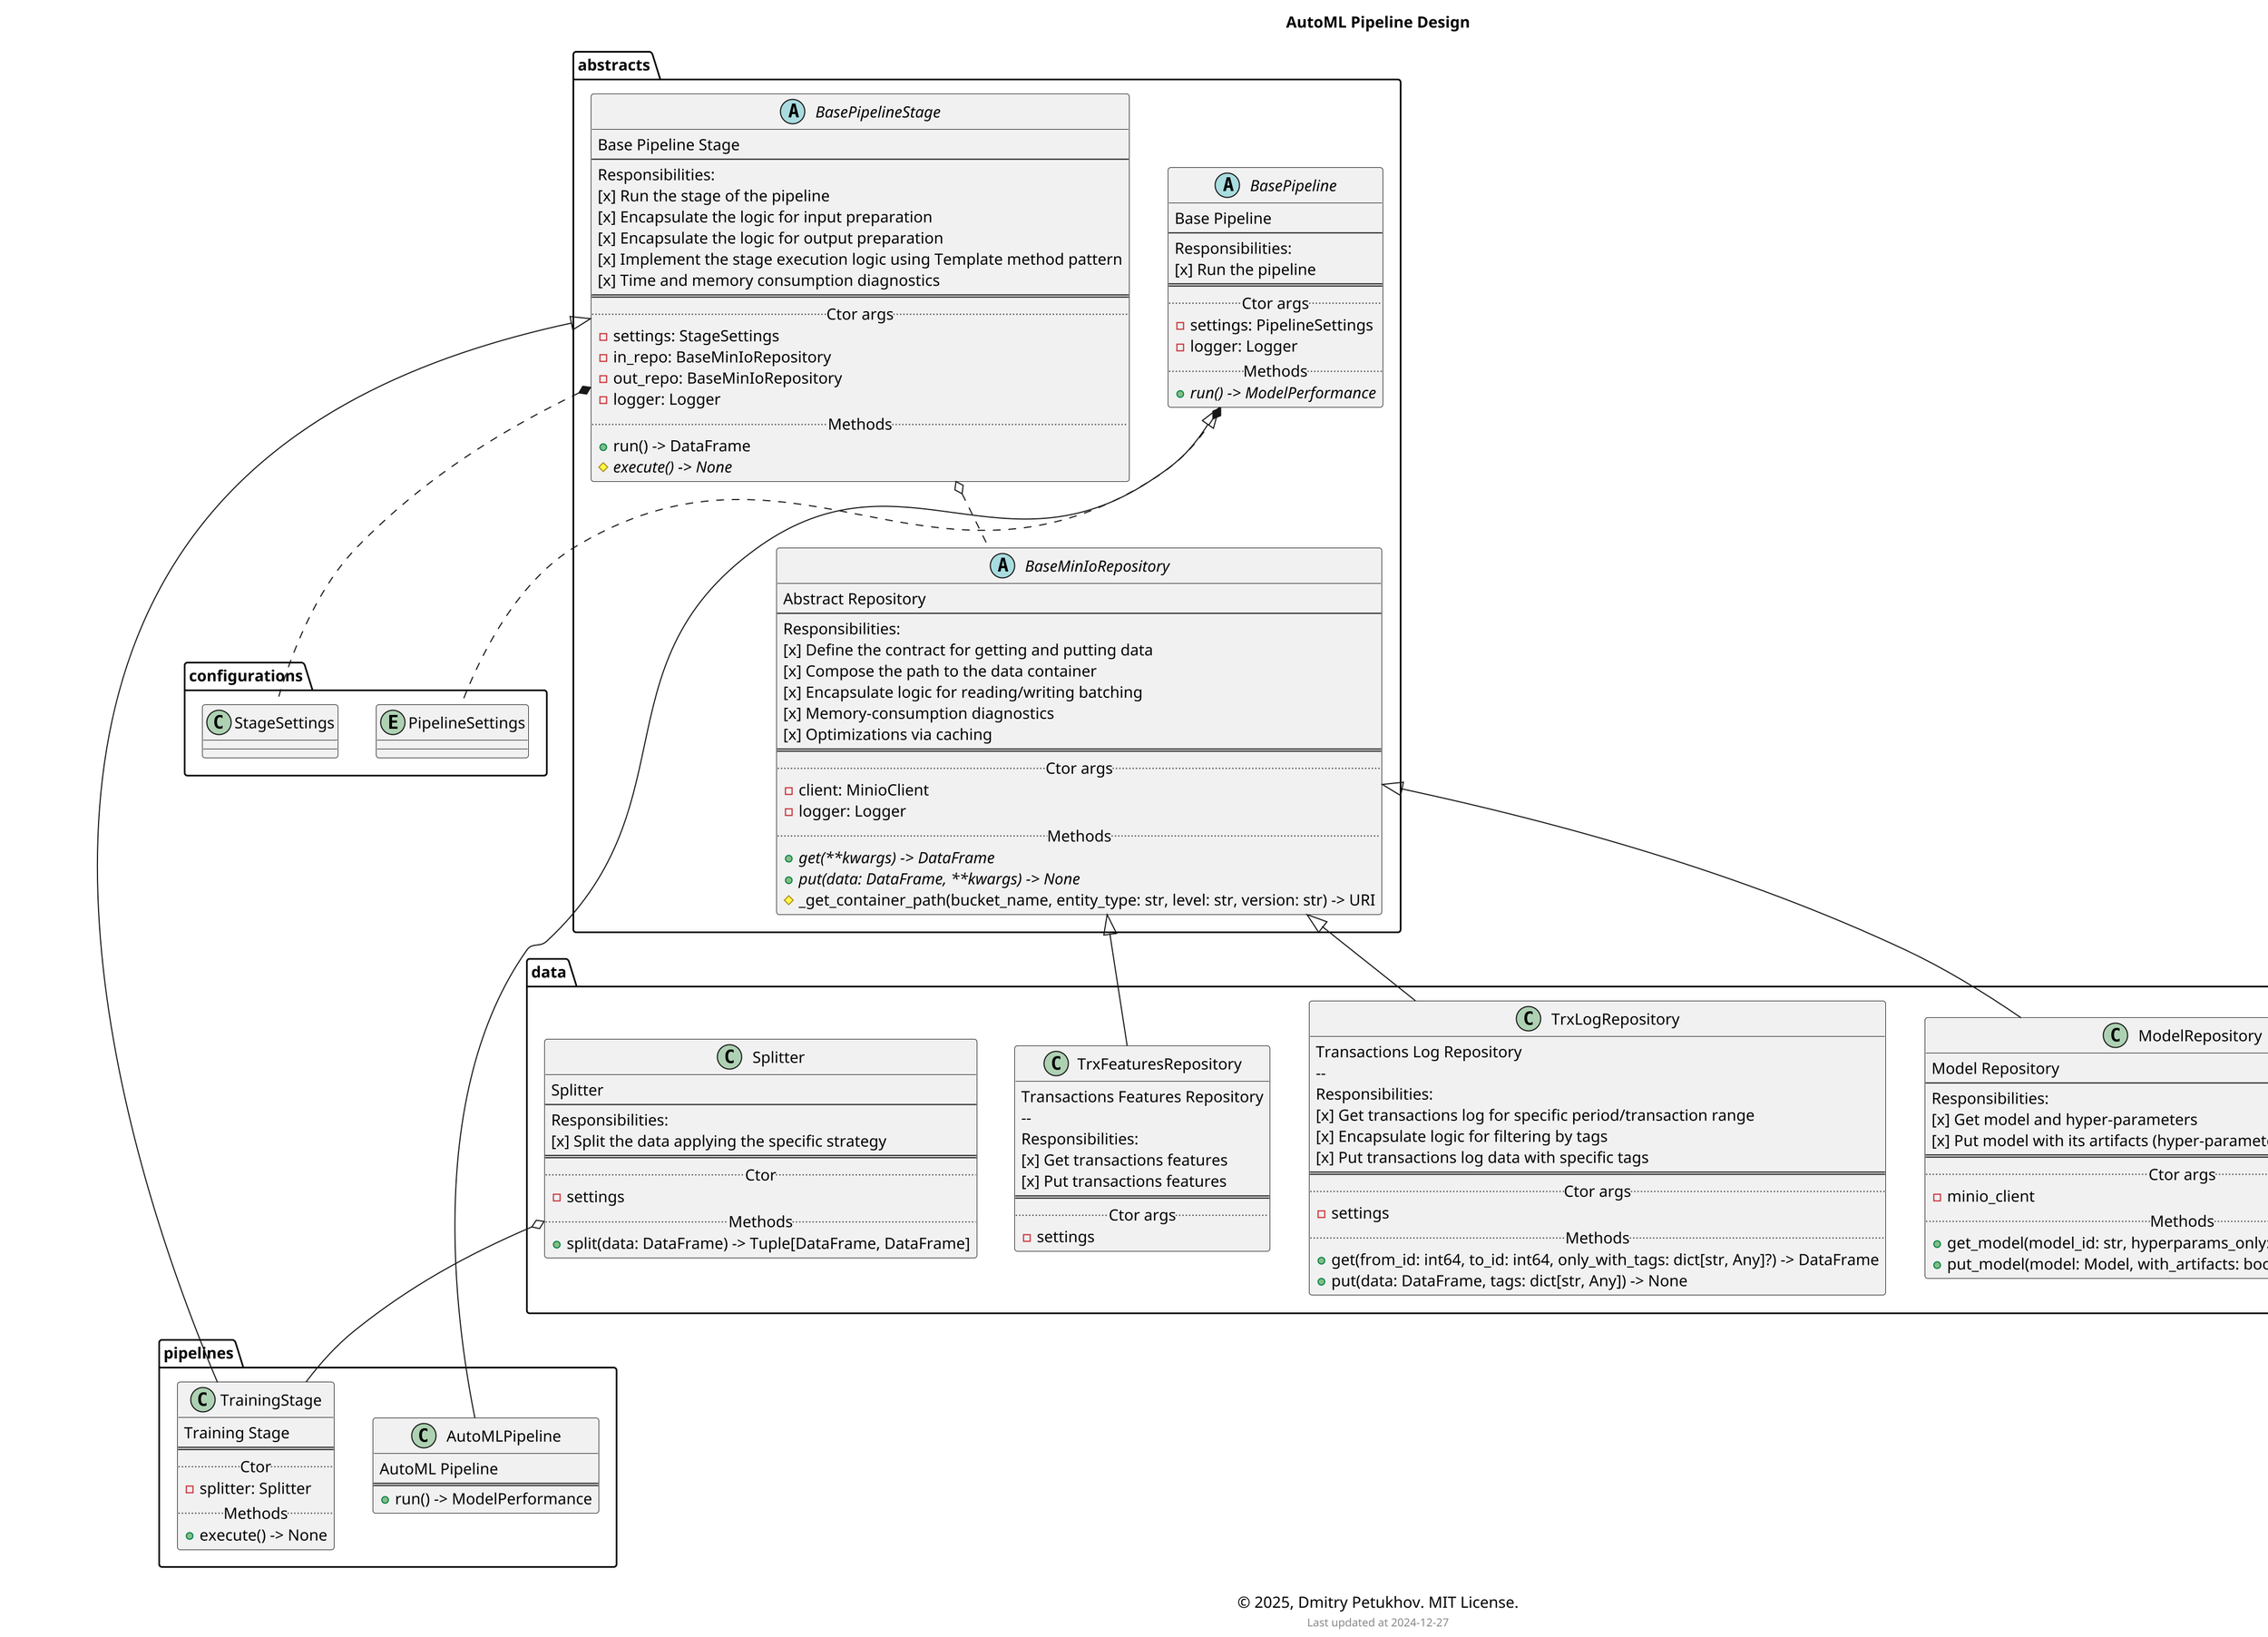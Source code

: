 @startuml automl_pipeline_design
title AutoML Pipeline Design
caption © 2025, Dmitry Petukhov. MIT License.
footer Last updated at 2024-12-27
scale 2


namespace configurations {
    entity PipelineSettings { }
}


namespace models {

    entity Model {
        Supervised Model Entity
        ==
        +id: str!
        +version: str
        +estimator: Any
        +hyper_params: dict[str, Any]
        +metrics: ModelPerformance
        +tags: dict[str, Any]?
    }

    entity ModelPerformance {
        Supervised Model Performance
        ==
        +accuracy: float
        +f1: float
        +roc_auc: float
        +precision: float
        +recall: float
    }
    ModelPerformance *.. Model    
}


namespace abstracts {

    abstract class BasePipeline {
        Base Pipeline
        --
        Responsibilities:
        [x] Run the pipeline
        ==
        .. Ctor args ..
        -settings: PipelineSettings
        -logger: Logger
        .. Methods ..
        +{abstract} run() -> ModelPerformance
    }
    BasePipeline *.. configurations.PipelineSettings


    abstract class BaseMinIoRepository {
        Abstract Repository
        --
        Responsibilities:
        [x] Define the contract for getting and putting data
        [x] Compose the path to the data container
        [x] Encapsulate logic for reading/writing batching
        [x] Memory-consumption diagnostics
        [x] Optimizations via caching
        ==
        .. Ctor args ..
        -client: MinioClient
        -logger: Logger
        .. Methods ..
        +{abstract} get(**kwargs) -> DataFrame
        +{abstract} put(data: DataFrame, **kwargs) -> None
        #_get_container_path(bucket_name, entity_type: str, level: str, version: str) -> URI
    }


    abstract class BasePipelineStage {
        Base Pipeline Stage
        --
        Responsibilities:
        [x] Run the stage of the pipeline
        [x] Encapsulate the logic for input preparation
        [x] Encapsulate the logic for output preparation
        [x] Implement the stage execution logic using Template method pattern
        [x] Time and memory consumption diagnostics
        ==
        .. Ctor args ..
        -settings: StageSettings
        -in_repo: BaseMinIoRepository
        -out_repo: BaseMinIoRepository
        -logger: Logger
        .. Methods ..
        +run() -> DataFrame
        #{abstract} execute() -> None
    }
    BasePipelineStage *.. configurations.StageSettings
    BasePipelineStage o.. BaseMinIoRepository
}


namespace data {

    class TrxLogRepository {
        Transactions Log Repository
        -- 
        Responsibilities:
        [x] Get transactions log for specific period/transaction range
        [x] Encapsulate logic for filtering by tags
        [x] Put transactions log data with specific tags
        ==
        .. Ctor args ..
        -settings
        .. Methods ..
        +get(from_id: int64, to_id: int64, only_with_tags: dict[str, Any]?) -> DataFrame
        +put(data: DataFrame, tags: dict[str, Any]) -> None
    }
    BaseMinIoRepository <|-- TrxLogRepository


    class TrxFeaturesRepository {
        Transactions Features Repository
        -- 
        Responsibilities:
        [x] Get transactions features
        [x] Put transactions features
        ==
        .. Ctor args ..
        -settings
    }
    BaseMinIoRepository <|-- TrxFeaturesRepository
    

    class ModelRepository {
        Model Repository
        --
        Responsibilities:
        [x] Get model and hyper-parameters
        [x] Put model with its artifacts (hyper-parameters, metrics, etc.)
        ==
        .. Ctor args ..
        -minio_client
        .. Methods ..
        +get_model(model_id: str, hyperparams_only: bool = False) -> Model
        +put_model(model: Model, with_artifacts: bool = True) -> None
    }
    BaseMinIoRepository <|-- ModelRepository
    ModelRepository *.. models.Model


    class Splitter {
        Splitter
        --
        Responsibilities:
        [x] Split the data applying the specific strategy
        ==
        .. Ctor ..
        -settings
        .. Methods ..
        +split(data: DataFrame) -> Tuple[DataFrame, DataFrame]
    }
}


namespace pipelines {

    class AutoMLPipeline {
        AutoML Pipeline
        ==
        + run() -> ModelPerformance
    }
    BasePipeline <|-- AutoMLPipeline


    class TrainingStage {
        Training Stage
        ==
        .. Ctor ..
        -splitter: Splitter
        .. Methods ..
        +execute() -> None
    }
    BasePipelineStage <|-- TrainingStage
    Splitter o-- TrainingStage
}


@enduml